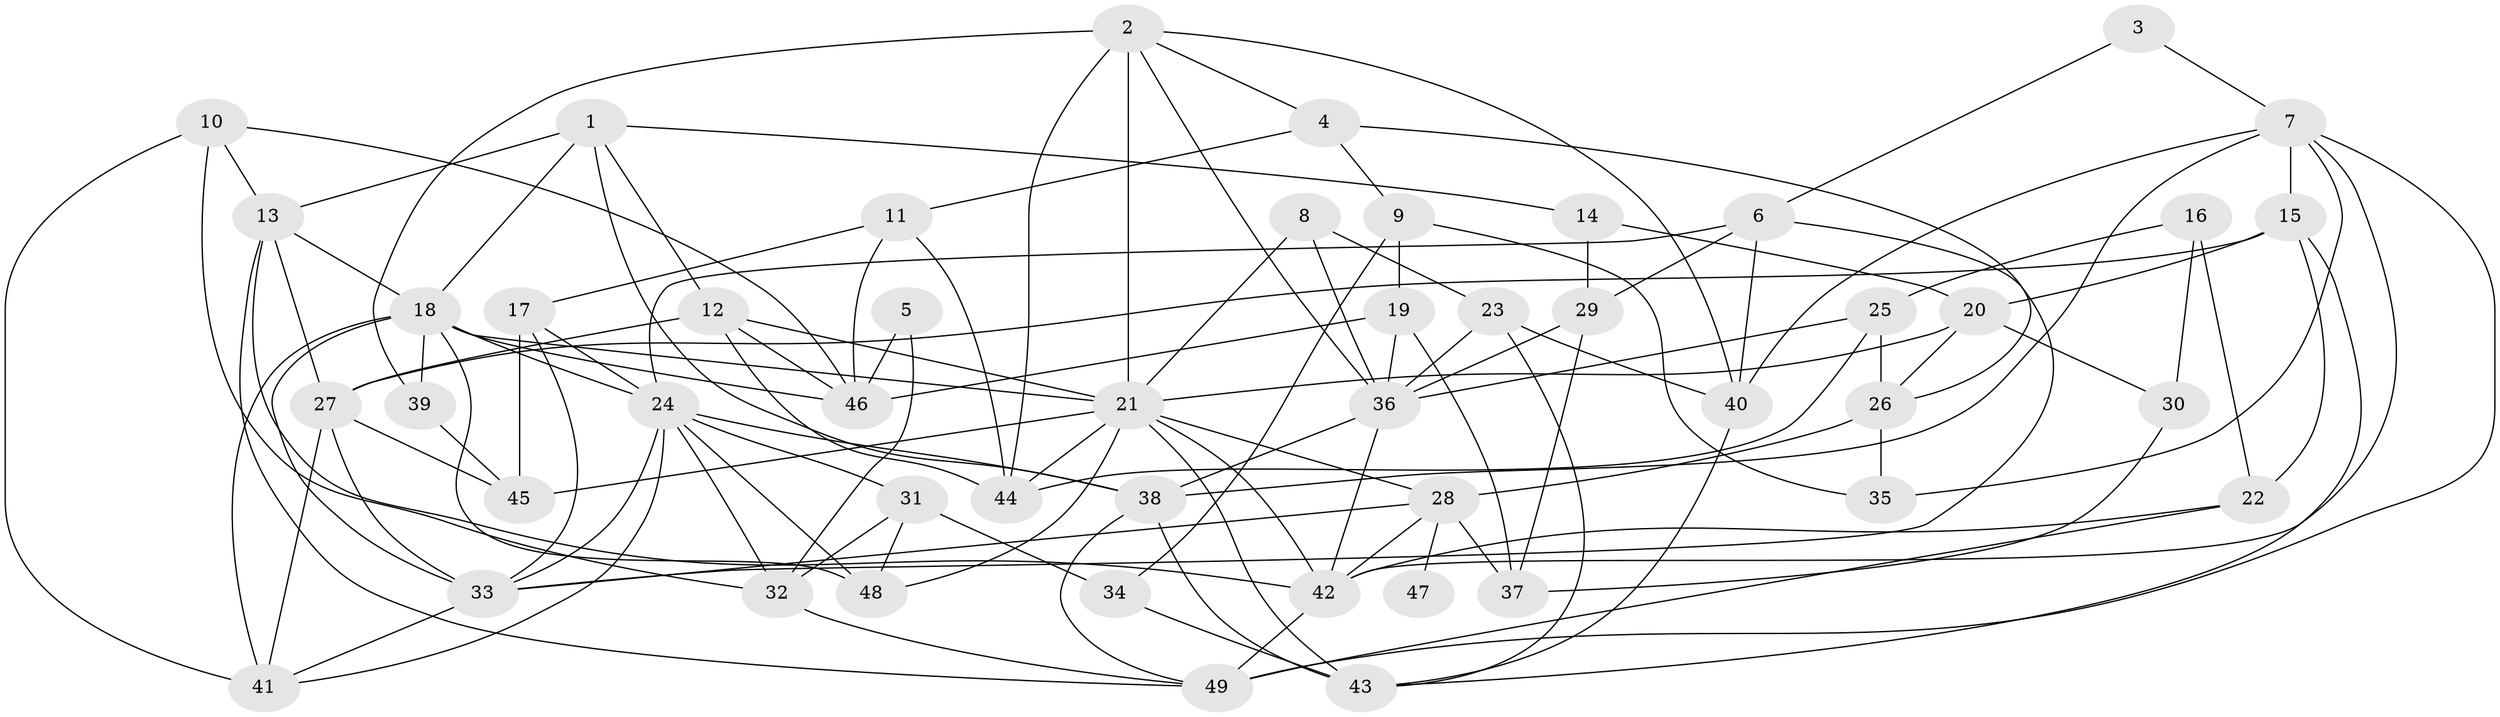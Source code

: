 // original degree distribution, {3: 0.3333333333333333, 4: 0.3333333333333333, 5: 0.16049382716049382, 7: 0.04938271604938271, 2: 0.06172839506172839, 6: 0.04938271604938271, 8: 0.012345679012345678}
// Generated by graph-tools (version 1.1) at 2025/37/03/04/25 23:37:12]
// undirected, 49 vertices, 119 edges
graph export_dot {
  node [color=gray90,style=filled];
  1;
  2;
  3;
  4;
  5;
  6;
  7;
  8;
  9;
  10;
  11;
  12;
  13;
  14;
  15;
  16;
  17;
  18;
  19;
  20;
  21;
  22;
  23;
  24;
  25;
  26;
  27;
  28;
  29;
  30;
  31;
  32;
  33;
  34;
  35;
  36;
  37;
  38;
  39;
  40;
  41;
  42;
  43;
  44;
  45;
  46;
  47;
  48;
  49;
  1 -- 12 [weight=1.0];
  1 -- 13 [weight=1.0];
  1 -- 14 [weight=1.0];
  1 -- 18 [weight=1.0];
  1 -- 38 [weight=1.0];
  2 -- 4 [weight=1.0];
  2 -- 21 [weight=1.0];
  2 -- 36 [weight=1.0];
  2 -- 39 [weight=2.0];
  2 -- 40 [weight=1.0];
  2 -- 44 [weight=1.0];
  3 -- 6 [weight=1.0];
  3 -- 7 [weight=1.0];
  4 -- 9 [weight=1.0];
  4 -- 11 [weight=1.0];
  4 -- 26 [weight=1.0];
  5 -- 32 [weight=1.0];
  5 -- 46 [weight=1.0];
  6 -- 24 [weight=1.0];
  6 -- 29 [weight=1.0];
  6 -- 33 [weight=1.0];
  6 -- 40 [weight=1.0];
  7 -- 15 [weight=1.0];
  7 -- 35 [weight=1.0];
  7 -- 38 [weight=1.0];
  7 -- 40 [weight=1.0];
  7 -- 42 [weight=1.0];
  7 -- 49 [weight=1.0];
  8 -- 21 [weight=1.0];
  8 -- 23 [weight=1.0];
  8 -- 36 [weight=1.0];
  9 -- 19 [weight=1.0];
  9 -- 34 [weight=1.0];
  9 -- 35 [weight=1.0];
  10 -- 13 [weight=1.0];
  10 -- 32 [weight=1.0];
  10 -- 41 [weight=1.0];
  10 -- 46 [weight=1.0];
  11 -- 17 [weight=1.0];
  11 -- 44 [weight=1.0];
  11 -- 46 [weight=1.0];
  12 -- 21 [weight=1.0];
  12 -- 27 [weight=1.0];
  12 -- 44 [weight=1.0];
  12 -- 46 [weight=1.0];
  13 -- 18 [weight=1.0];
  13 -- 27 [weight=1.0];
  13 -- 42 [weight=1.0];
  13 -- 49 [weight=1.0];
  14 -- 20 [weight=1.0];
  14 -- 29 [weight=1.0];
  15 -- 20 [weight=1.0];
  15 -- 22 [weight=1.0];
  15 -- 27 [weight=1.0];
  15 -- 43 [weight=1.0];
  16 -- 22 [weight=1.0];
  16 -- 25 [weight=1.0];
  16 -- 30 [weight=1.0];
  17 -- 24 [weight=1.0];
  17 -- 33 [weight=1.0];
  17 -- 45 [weight=1.0];
  18 -- 21 [weight=1.0];
  18 -- 24 [weight=1.0];
  18 -- 33 [weight=1.0];
  18 -- 39 [weight=1.0];
  18 -- 41 [weight=1.0];
  18 -- 46 [weight=1.0];
  18 -- 48 [weight=1.0];
  19 -- 36 [weight=1.0];
  19 -- 37 [weight=1.0];
  19 -- 46 [weight=1.0];
  20 -- 21 [weight=1.0];
  20 -- 26 [weight=1.0];
  20 -- 30 [weight=2.0];
  21 -- 28 [weight=1.0];
  21 -- 42 [weight=1.0];
  21 -- 43 [weight=1.0];
  21 -- 44 [weight=1.0];
  21 -- 45 [weight=1.0];
  21 -- 48 [weight=1.0];
  22 -- 42 [weight=1.0];
  22 -- 49 [weight=1.0];
  23 -- 36 [weight=1.0];
  23 -- 40 [weight=1.0];
  23 -- 43 [weight=1.0];
  24 -- 31 [weight=1.0];
  24 -- 32 [weight=1.0];
  24 -- 33 [weight=1.0];
  24 -- 38 [weight=1.0];
  24 -- 41 [weight=1.0];
  24 -- 48 [weight=2.0];
  25 -- 26 [weight=2.0];
  25 -- 36 [weight=1.0];
  25 -- 44 [weight=1.0];
  26 -- 28 [weight=1.0];
  26 -- 35 [weight=1.0];
  27 -- 33 [weight=1.0];
  27 -- 41 [weight=1.0];
  27 -- 45 [weight=1.0];
  28 -- 33 [weight=1.0];
  28 -- 37 [weight=1.0];
  28 -- 42 [weight=1.0];
  28 -- 47 [weight=2.0];
  29 -- 36 [weight=1.0];
  29 -- 37 [weight=1.0];
  30 -- 37 [weight=1.0];
  31 -- 32 [weight=1.0];
  31 -- 34 [weight=1.0];
  31 -- 48 [weight=1.0];
  32 -- 49 [weight=1.0];
  33 -- 41 [weight=2.0];
  34 -- 43 [weight=1.0];
  36 -- 38 [weight=1.0];
  36 -- 42 [weight=1.0];
  38 -- 43 [weight=1.0];
  38 -- 49 [weight=1.0];
  39 -- 45 [weight=1.0];
  40 -- 43 [weight=1.0];
  42 -- 49 [weight=1.0];
}
